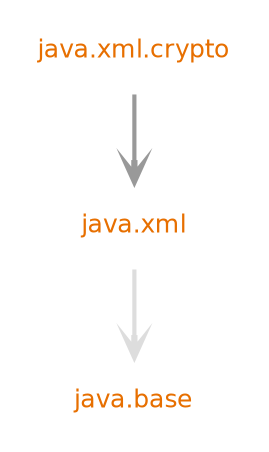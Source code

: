 digraph "java.xml.crypto" {
  nodesep=.5;
  ranksep=0.600000;
  pencolor=transparent;
  node [shape=plaintext, fontcolor="#000000", fontname="DejaVuSans", fontsize=12, margin=".2,.2"];
  edge [penwidth=2, color="#999999", arrowhead=open, arrowsize=1];
  {rank=same "java.xml"}
  subgraph se {
  "java.base" [fontcolor="#e76f00", group=java];
  "java.xml" [fontcolor="#e76f00", group=java];
  "java.xml.crypto" [fontcolor="#e76f00", group=java];
  }
  subgraph jdk {
  }
  "java.xml" -> "java.base" [color="#dddddd", weight=10000];
  "java.xml.crypto" -> "java.xml" [weight=10];
}
